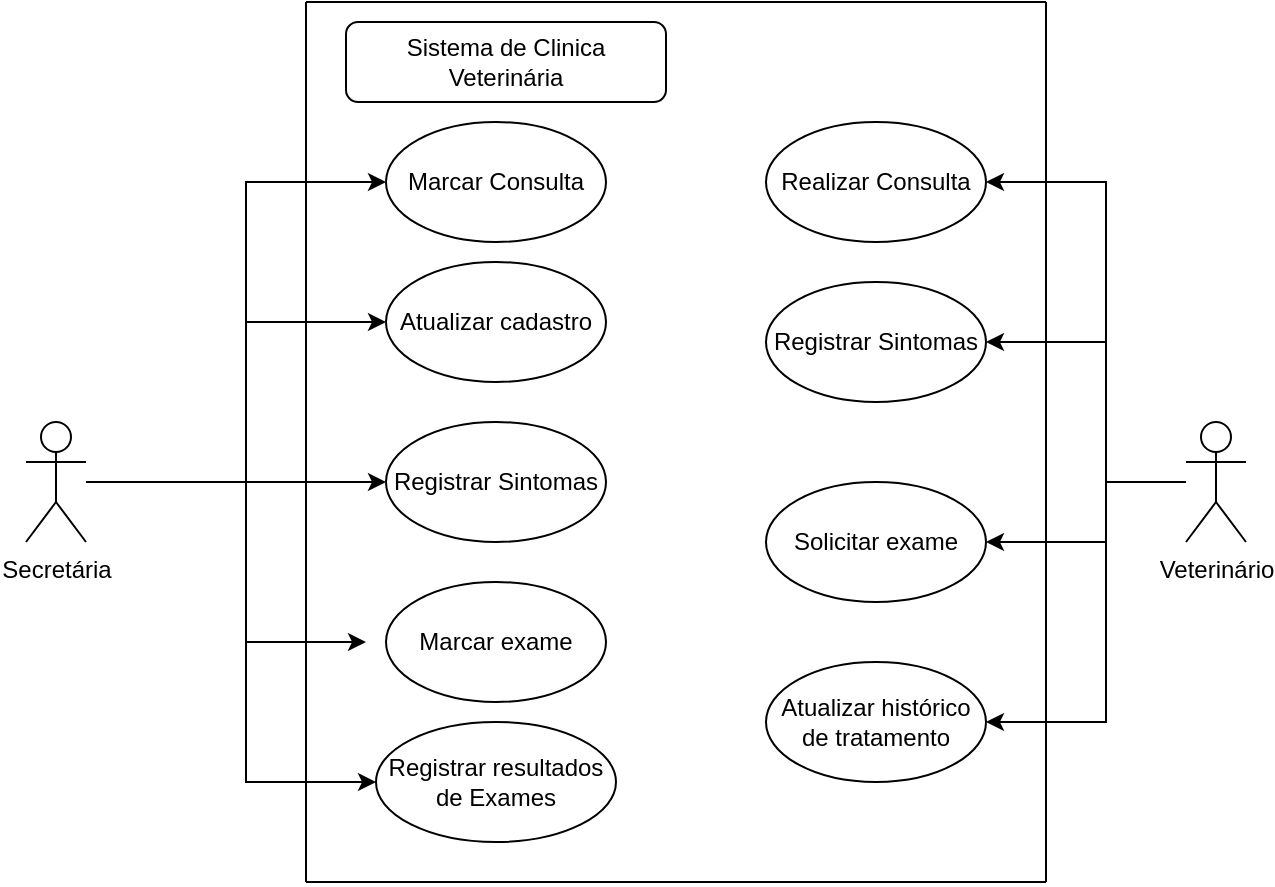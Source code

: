 <mxfile version="24.2.0" type="github">
  <diagram name="Página-1" id="ihW6gbmQV1wjjzIfWGDt">
    <mxGraphModel dx="833" dy="451" grid="1" gridSize="10" guides="1" tooltips="1" connect="1" arrows="1" fold="1" page="1" pageScale="1" pageWidth="827" pageHeight="1169" math="0" shadow="0">
      <root>
        <mxCell id="0" />
        <mxCell id="1" parent="0" />
        <mxCell id="XbyoVAvtVjQKdKrexZeH-23" style="edgeStyle=orthogonalEdgeStyle;rounded=0;orthogonalLoop=1;jettySize=auto;html=1;entryX=0;entryY=0.5;entryDx=0;entryDy=0;" edge="1" parent="1" target="XbyoVAvtVjQKdKrexZeH-8">
          <mxGeometry relative="1" as="geometry">
            <mxPoint x="130" y="270" as="sourcePoint" />
            <Array as="points">
              <mxPoint x="160" y="270" />
              <mxPoint x="210" y="270" />
              <mxPoint x="210" y="120" />
            </Array>
          </mxGeometry>
        </mxCell>
        <mxCell id="XbyoVAvtVjQKdKrexZeH-29" style="edgeStyle=orthogonalEdgeStyle;rounded=0;orthogonalLoop=1;jettySize=auto;html=1;" edge="1" parent="1" target="XbyoVAvtVjQKdKrexZeH-15">
          <mxGeometry relative="1" as="geometry">
            <mxPoint x="160" y="270" as="sourcePoint" />
            <Array as="points">
              <mxPoint x="210" y="270" />
              <mxPoint x="210" y="190" />
            </Array>
          </mxGeometry>
        </mxCell>
        <mxCell id="XbyoVAvtVjQKdKrexZeH-30" style="edgeStyle=orthogonalEdgeStyle;rounded=0;orthogonalLoop=1;jettySize=auto;html=1;entryX=0;entryY=0.5;entryDx=0;entryDy=0;" edge="1" parent="1" target="XbyoVAvtVjQKdKrexZeH-12">
          <mxGeometry relative="1" as="geometry">
            <mxPoint x="150" y="270" as="sourcePoint" />
            <Array as="points">
              <mxPoint x="190" y="270" />
              <mxPoint x="190" y="270" />
            </Array>
          </mxGeometry>
        </mxCell>
        <mxCell id="XbyoVAvtVjQKdKrexZeH-31" style="edgeStyle=orthogonalEdgeStyle;rounded=0;orthogonalLoop=1;jettySize=auto;html=1;entryX=0;entryY=0.5;entryDx=0;entryDy=0;" edge="1" parent="1">
          <mxGeometry relative="1" as="geometry">
            <mxPoint x="140" y="270" as="sourcePoint" />
            <mxPoint x="270" y="350" as="targetPoint" />
            <Array as="points">
              <mxPoint x="150" y="270" />
              <mxPoint x="210" y="270" />
              <mxPoint x="210" y="350" />
            </Array>
          </mxGeometry>
        </mxCell>
        <mxCell id="XbyoVAvtVjQKdKrexZeH-32" style="edgeStyle=orthogonalEdgeStyle;rounded=0;orthogonalLoop=1;jettySize=auto;html=1;entryX=0;entryY=0.5;entryDx=0;entryDy=0;" edge="1" parent="1" target="XbyoVAvtVjQKdKrexZeH-16">
          <mxGeometry relative="1" as="geometry">
            <mxPoint x="140" y="270" as="sourcePoint" />
            <Array as="points">
              <mxPoint x="210" y="270" />
              <mxPoint x="210" y="420" />
            </Array>
          </mxGeometry>
        </mxCell>
        <mxCell id="XbyoVAvtVjQKdKrexZeH-1" value="Secretária" style="shape=umlActor;verticalLabelPosition=bottom;verticalAlign=top;html=1;outlineConnect=0;" vertex="1" parent="1">
          <mxGeometry x="100" y="240" width="30" height="60" as="geometry" />
        </mxCell>
        <mxCell id="XbyoVAvtVjQKdKrexZeH-34" style="edgeStyle=orthogonalEdgeStyle;rounded=0;orthogonalLoop=1;jettySize=auto;html=1;entryX=1;entryY=0.5;entryDx=0;entryDy=0;" edge="1" parent="1" source="XbyoVAvtVjQKdKrexZeH-2" target="XbyoVAvtVjQKdKrexZeH-10">
          <mxGeometry relative="1" as="geometry">
            <Array as="points">
              <mxPoint x="640" y="270" />
              <mxPoint x="640" y="120" />
            </Array>
          </mxGeometry>
        </mxCell>
        <mxCell id="XbyoVAvtVjQKdKrexZeH-35" style="edgeStyle=orthogonalEdgeStyle;rounded=0;orthogonalLoop=1;jettySize=auto;html=1;entryX=1;entryY=0.5;entryDx=0;entryDy=0;" edge="1" parent="1" source="XbyoVAvtVjQKdKrexZeH-2" target="XbyoVAvtVjQKdKrexZeH-17">
          <mxGeometry relative="1" as="geometry">
            <Array as="points">
              <mxPoint x="640" y="270" />
              <mxPoint x="640" y="200" />
            </Array>
          </mxGeometry>
        </mxCell>
        <mxCell id="XbyoVAvtVjQKdKrexZeH-36" style="edgeStyle=orthogonalEdgeStyle;rounded=0;orthogonalLoop=1;jettySize=auto;html=1;entryX=1;entryY=0.5;entryDx=0;entryDy=0;" edge="1" parent="1" source="XbyoVAvtVjQKdKrexZeH-2" target="XbyoVAvtVjQKdKrexZeH-19">
          <mxGeometry relative="1" as="geometry">
            <Array as="points">
              <mxPoint x="640" y="270" />
              <mxPoint x="640" y="300" />
            </Array>
          </mxGeometry>
        </mxCell>
        <mxCell id="XbyoVAvtVjQKdKrexZeH-37" style="edgeStyle=orthogonalEdgeStyle;rounded=0;orthogonalLoop=1;jettySize=auto;html=1;entryX=1;entryY=0.5;entryDx=0;entryDy=0;" edge="1" parent="1" source="XbyoVAvtVjQKdKrexZeH-2" target="XbyoVAvtVjQKdKrexZeH-20">
          <mxGeometry relative="1" as="geometry">
            <Array as="points">
              <mxPoint x="640" y="270" />
              <mxPoint x="640" y="390" />
            </Array>
          </mxGeometry>
        </mxCell>
        <mxCell id="XbyoVAvtVjQKdKrexZeH-2" value="Veterinário" style="shape=umlActor;verticalLabelPosition=bottom;verticalAlign=top;html=1;outlineConnect=0;" vertex="1" parent="1">
          <mxGeometry x="680" y="240" width="30" height="60" as="geometry" />
        </mxCell>
        <mxCell id="XbyoVAvtVjQKdKrexZeH-8" value="Marcar Consulta" style="ellipse;whiteSpace=wrap;html=1;" vertex="1" parent="1">
          <mxGeometry x="280" y="90" width="110" height="60" as="geometry" />
        </mxCell>
        <mxCell id="XbyoVAvtVjQKdKrexZeH-10" value="Realizar Consulta" style="ellipse;whiteSpace=wrap;html=1;" vertex="1" parent="1">
          <mxGeometry x="470" y="90" width="110" height="60" as="geometry" />
        </mxCell>
        <mxCell id="XbyoVAvtVjQKdKrexZeH-12" value="Registrar Sintomas" style="ellipse;whiteSpace=wrap;html=1;" vertex="1" parent="1">
          <mxGeometry x="280" y="240" width="110" height="60" as="geometry" />
        </mxCell>
        <mxCell id="XbyoVAvtVjQKdKrexZeH-13" value="Marcar exame" style="ellipse;whiteSpace=wrap;html=1;" vertex="1" parent="1">
          <mxGeometry x="280" y="320" width="110" height="60" as="geometry" />
        </mxCell>
        <mxCell id="XbyoVAvtVjQKdKrexZeH-15" value="Atualizar cadastro" style="ellipse;whiteSpace=wrap;html=1;" vertex="1" parent="1">
          <mxGeometry x="280" y="160" width="110" height="60" as="geometry" />
        </mxCell>
        <mxCell id="XbyoVAvtVjQKdKrexZeH-16" value="Registrar resultados de Exames" style="ellipse;whiteSpace=wrap;html=1;" vertex="1" parent="1">
          <mxGeometry x="275" y="390" width="120" height="60" as="geometry" />
        </mxCell>
        <mxCell id="XbyoVAvtVjQKdKrexZeH-17" value="Registrar Sintomas" style="ellipse;whiteSpace=wrap;html=1;" vertex="1" parent="1">
          <mxGeometry x="470" y="170" width="110" height="60" as="geometry" />
        </mxCell>
        <mxCell id="XbyoVAvtVjQKdKrexZeH-19" value="Solicitar exame" style="ellipse;whiteSpace=wrap;html=1;" vertex="1" parent="1">
          <mxGeometry x="470" y="270" width="110" height="60" as="geometry" />
        </mxCell>
        <mxCell id="XbyoVAvtVjQKdKrexZeH-20" value="Atualizar histórico de tratamento" style="ellipse;whiteSpace=wrap;html=1;" vertex="1" parent="1">
          <mxGeometry x="470" y="360" width="110" height="60" as="geometry" />
        </mxCell>
        <mxCell id="XbyoVAvtVjQKdKrexZeH-25" value="" style="endArrow=none;html=1;rounded=0;" edge="1" parent="1">
          <mxGeometry width="50" height="50" relative="1" as="geometry">
            <mxPoint x="240" y="470" as="sourcePoint" />
            <mxPoint x="240" y="30" as="targetPoint" />
          </mxGeometry>
        </mxCell>
        <mxCell id="XbyoVAvtVjQKdKrexZeH-26" value="" style="endArrow=none;html=1;rounded=0;" edge="1" parent="1">
          <mxGeometry width="50" height="50" relative="1" as="geometry">
            <mxPoint x="610" y="470" as="sourcePoint" />
            <mxPoint x="610" y="30" as="targetPoint" />
          </mxGeometry>
        </mxCell>
        <mxCell id="XbyoVAvtVjQKdKrexZeH-27" value="" style="endArrow=none;html=1;rounded=0;" edge="1" parent="1">
          <mxGeometry width="50" height="50" relative="1" as="geometry">
            <mxPoint x="610" y="470" as="sourcePoint" />
            <mxPoint x="240" y="470" as="targetPoint" />
          </mxGeometry>
        </mxCell>
        <mxCell id="XbyoVAvtVjQKdKrexZeH-28" value="" style="endArrow=none;html=1;rounded=0;" edge="1" parent="1">
          <mxGeometry width="50" height="50" relative="1" as="geometry">
            <mxPoint x="610" y="30" as="sourcePoint" />
            <mxPoint x="240" y="30" as="targetPoint" />
          </mxGeometry>
        </mxCell>
        <mxCell id="XbyoVAvtVjQKdKrexZeH-39" value="Sistema de Clinica Veterinária" style="rounded=1;whiteSpace=wrap;html=1;" vertex="1" parent="1">
          <mxGeometry x="260" y="40" width="160" height="40" as="geometry" />
        </mxCell>
      </root>
    </mxGraphModel>
  </diagram>
</mxfile>
